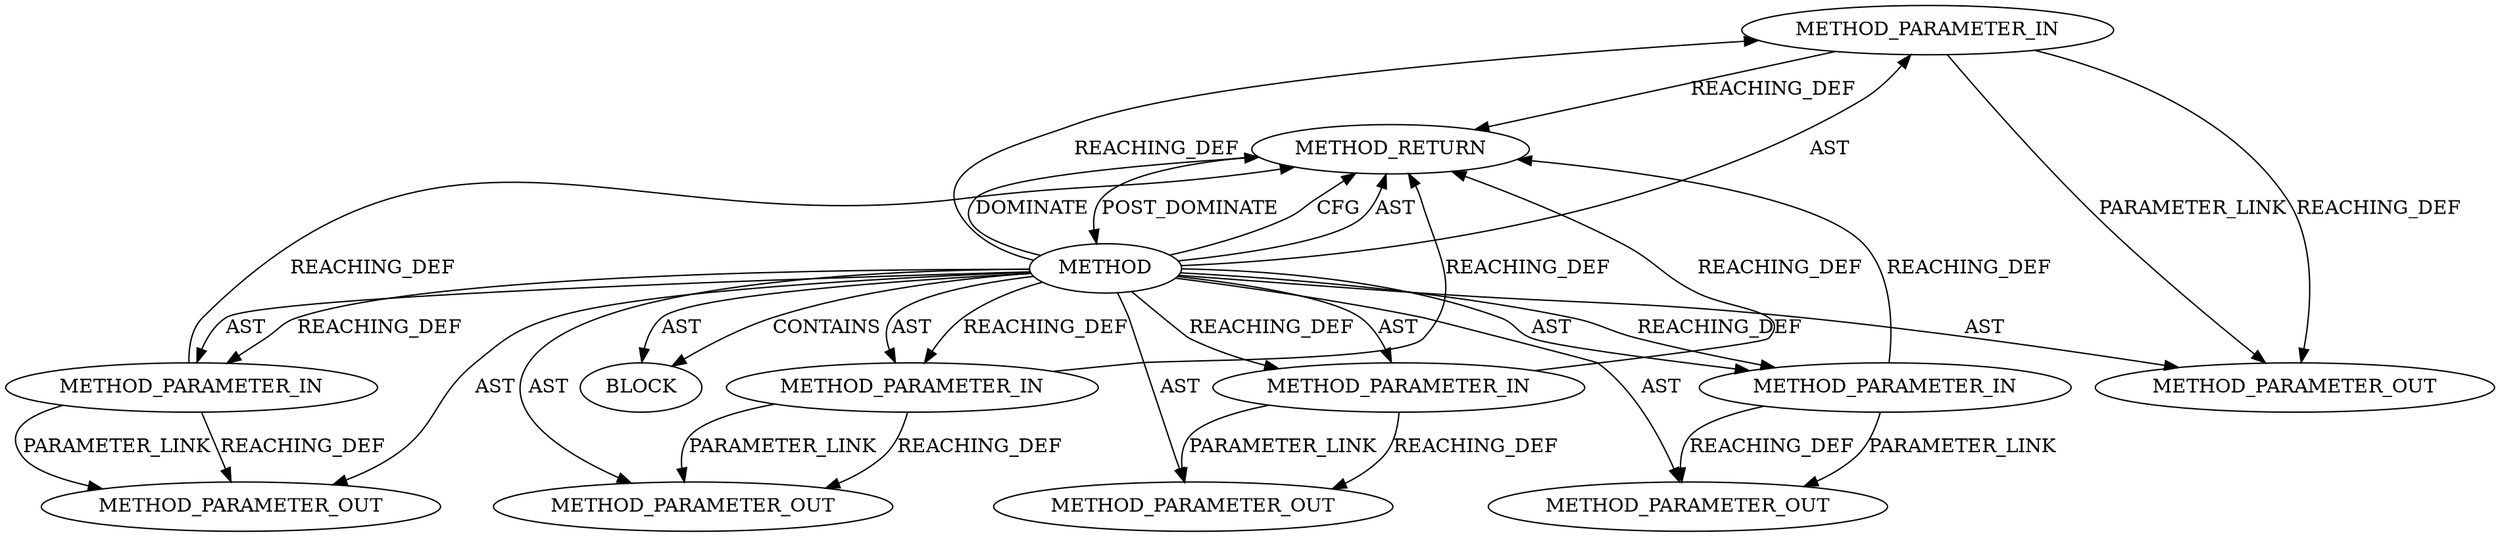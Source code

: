 digraph {
  281 [label=METHOD_PARAMETER_IN ORDER=3 CODE="struct pipe_inode_info *pipe" IS_VARIADIC=false COLUMN_NUMBER=7 LINE_NUMBER=164 TYPE_FULL_NAME="pipe_inode_info*" EVALUATION_STRATEGY="BY_VALUE" INDEX=3 NAME="pipe"]
  21189 [label=METHOD_PARAMETER_OUT ORDER=2 CODE="loff_t *ppos" IS_VARIADIC=false COLUMN_NUMBER=49 LINE_NUMBER=163 TYPE_FULL_NAME="loff_t*" EVALUATION_STRATEGY="BY_VALUE" INDEX=2 NAME="ppos"]
  21188 [label=METHOD_PARAMETER_OUT ORDER=1 CODE="struct socket *sock" IS_VARIADIC=false COLUMN_NUMBER=28 LINE_NUMBER=163 TYPE_FULL_NAME="socket*" EVALUATION_STRATEGY="BY_VALUE" INDEX=1 NAME="sock"]
  21191 [label=METHOD_PARAMETER_OUT ORDER=4 CODE="size_t len" IS_VARIADIC=false COLUMN_NUMBER=7 LINE_NUMBER=165 TYPE_FULL_NAME="size_t" EVALUATION_STRATEGY="BY_VALUE" INDEX=4 NAME="len"]
  285 [label=METHOD_RETURN ORDER=7 CODE="RET" COLUMN_NUMBER=9 LINE_NUMBER=163 TYPE_FULL_NAME="ssize_t" EVALUATION_STRATEGY="BY_VALUE"]
  21192 [label=METHOD_PARAMETER_OUT ORDER=5 CODE="unsigned int flags" IS_VARIADIC=false COLUMN_NUMBER=19 LINE_NUMBER=165 TYPE_FULL_NAME="unsigned int" EVALUATION_STRATEGY="BY_VALUE" INDEX=5 NAME="flags"]
  279 [label=METHOD_PARAMETER_IN ORDER=1 CODE="struct socket *sock" IS_VARIADIC=false COLUMN_NUMBER=28 LINE_NUMBER=163 TYPE_FULL_NAME="socket*" EVALUATION_STRATEGY="BY_VALUE" INDEX=1 NAME="sock"]
  282 [label=METHOD_PARAMETER_IN ORDER=4 CODE="size_t len" IS_VARIADIC=false COLUMN_NUMBER=7 LINE_NUMBER=165 TYPE_FULL_NAME="size_t" EVALUATION_STRATEGY="BY_VALUE" INDEX=4 NAME="len"]
  280 [label=METHOD_PARAMETER_IN ORDER=2 CODE="loff_t *ppos" IS_VARIADIC=false COLUMN_NUMBER=49 LINE_NUMBER=163 TYPE_FULL_NAME="loff_t*" EVALUATION_STRATEGY="BY_VALUE" INDEX=2 NAME="ppos"]
  283 [label=METHOD_PARAMETER_IN ORDER=5 CODE="unsigned int flags" IS_VARIADIC=false COLUMN_NUMBER=19 LINE_NUMBER=165 TYPE_FULL_NAME="unsigned int" EVALUATION_STRATEGY="BY_VALUE" INDEX=5 NAME="flags"]
  278 [label=METHOD COLUMN_NUMBER=9 LINE_NUMBER=163 COLUMN_NUMBER_END=37 IS_EXTERNAL=false SIGNATURE="ssize_t tls_sw_splice_read (socket*,loff_t*,pipe_inode_info*,size_t,unsigned int)" NAME="tls_sw_splice_read" AST_PARENT_TYPE="TYPE_DECL" AST_PARENT_FULL_NAME="tls.h:<global>" ORDER=34 CODE="ssize_t tls_sw_splice_read(struct socket *sock, loff_t *ppos,
			   struct pipe_inode_info *pipe,
			   size_t len, unsigned int flags);" FULL_NAME="tls_sw_splice_read" LINE_NUMBER_END=165 FILENAME="tls.h"]
  284 [label=BLOCK ORDER=6 ARGUMENT_INDEX=-1 CODE="<empty>" TYPE_FULL_NAME="<empty>"]
  21190 [label=METHOD_PARAMETER_OUT ORDER=3 CODE="struct pipe_inode_info *pipe" IS_VARIADIC=false COLUMN_NUMBER=7 LINE_NUMBER=164 TYPE_FULL_NAME="pipe_inode_info*" EVALUATION_STRATEGY="BY_VALUE" INDEX=3 NAME="pipe"]
  278 -> 281 [label=REACHING_DEF VARIABLE=""]
  280 -> 21189 [label=REACHING_DEF VARIABLE="ppos"]
  278 -> 283 [label=AST ]
  278 -> 21188 [label=AST ]
  278 -> 21189 [label=AST ]
  280 -> 285 [label=REACHING_DEF VARIABLE="ppos"]
  278 -> 283 [label=REACHING_DEF VARIABLE=""]
  279 -> 21188 [label=REACHING_DEF VARIABLE="sock"]
  278 -> 280 [label=AST ]
  278 -> 279 [label=AST ]
  278 -> 285 [label=CFG ]
  282 -> 21191 [label=PARAMETER_LINK ]
  283 -> 21192 [label=REACHING_DEF VARIABLE="flags"]
  278 -> 21190 [label=AST ]
  283 -> 285 [label=REACHING_DEF VARIABLE="flags"]
  278 -> 279 [label=REACHING_DEF VARIABLE=""]
  278 -> 284 [label=AST ]
  278 -> 282 [label=AST ]
  282 -> 21191 [label=REACHING_DEF VARIABLE="len"]
  282 -> 285 [label=REACHING_DEF VARIABLE="len"]
  278 -> 285 [label=AST ]
  281 -> 21190 [label=PARAMETER_LINK ]
  278 -> 21192 [label=AST ]
  278 -> 281 [label=AST ]
  278 -> 21191 [label=AST ]
  278 -> 282 [label=REACHING_DEF VARIABLE=""]
  280 -> 21189 [label=PARAMETER_LINK ]
  285 -> 278 [label=POST_DOMINATE ]
  281 -> 21190 [label=REACHING_DEF VARIABLE="pipe"]
  279 -> 285 [label=REACHING_DEF VARIABLE="sock"]
  278 -> 284 [label=CONTAINS ]
  283 -> 21192 [label=PARAMETER_LINK ]
  278 -> 285 [label=DOMINATE ]
  279 -> 21188 [label=PARAMETER_LINK ]
  278 -> 280 [label=REACHING_DEF VARIABLE=""]
  281 -> 285 [label=REACHING_DEF VARIABLE="pipe"]
}
